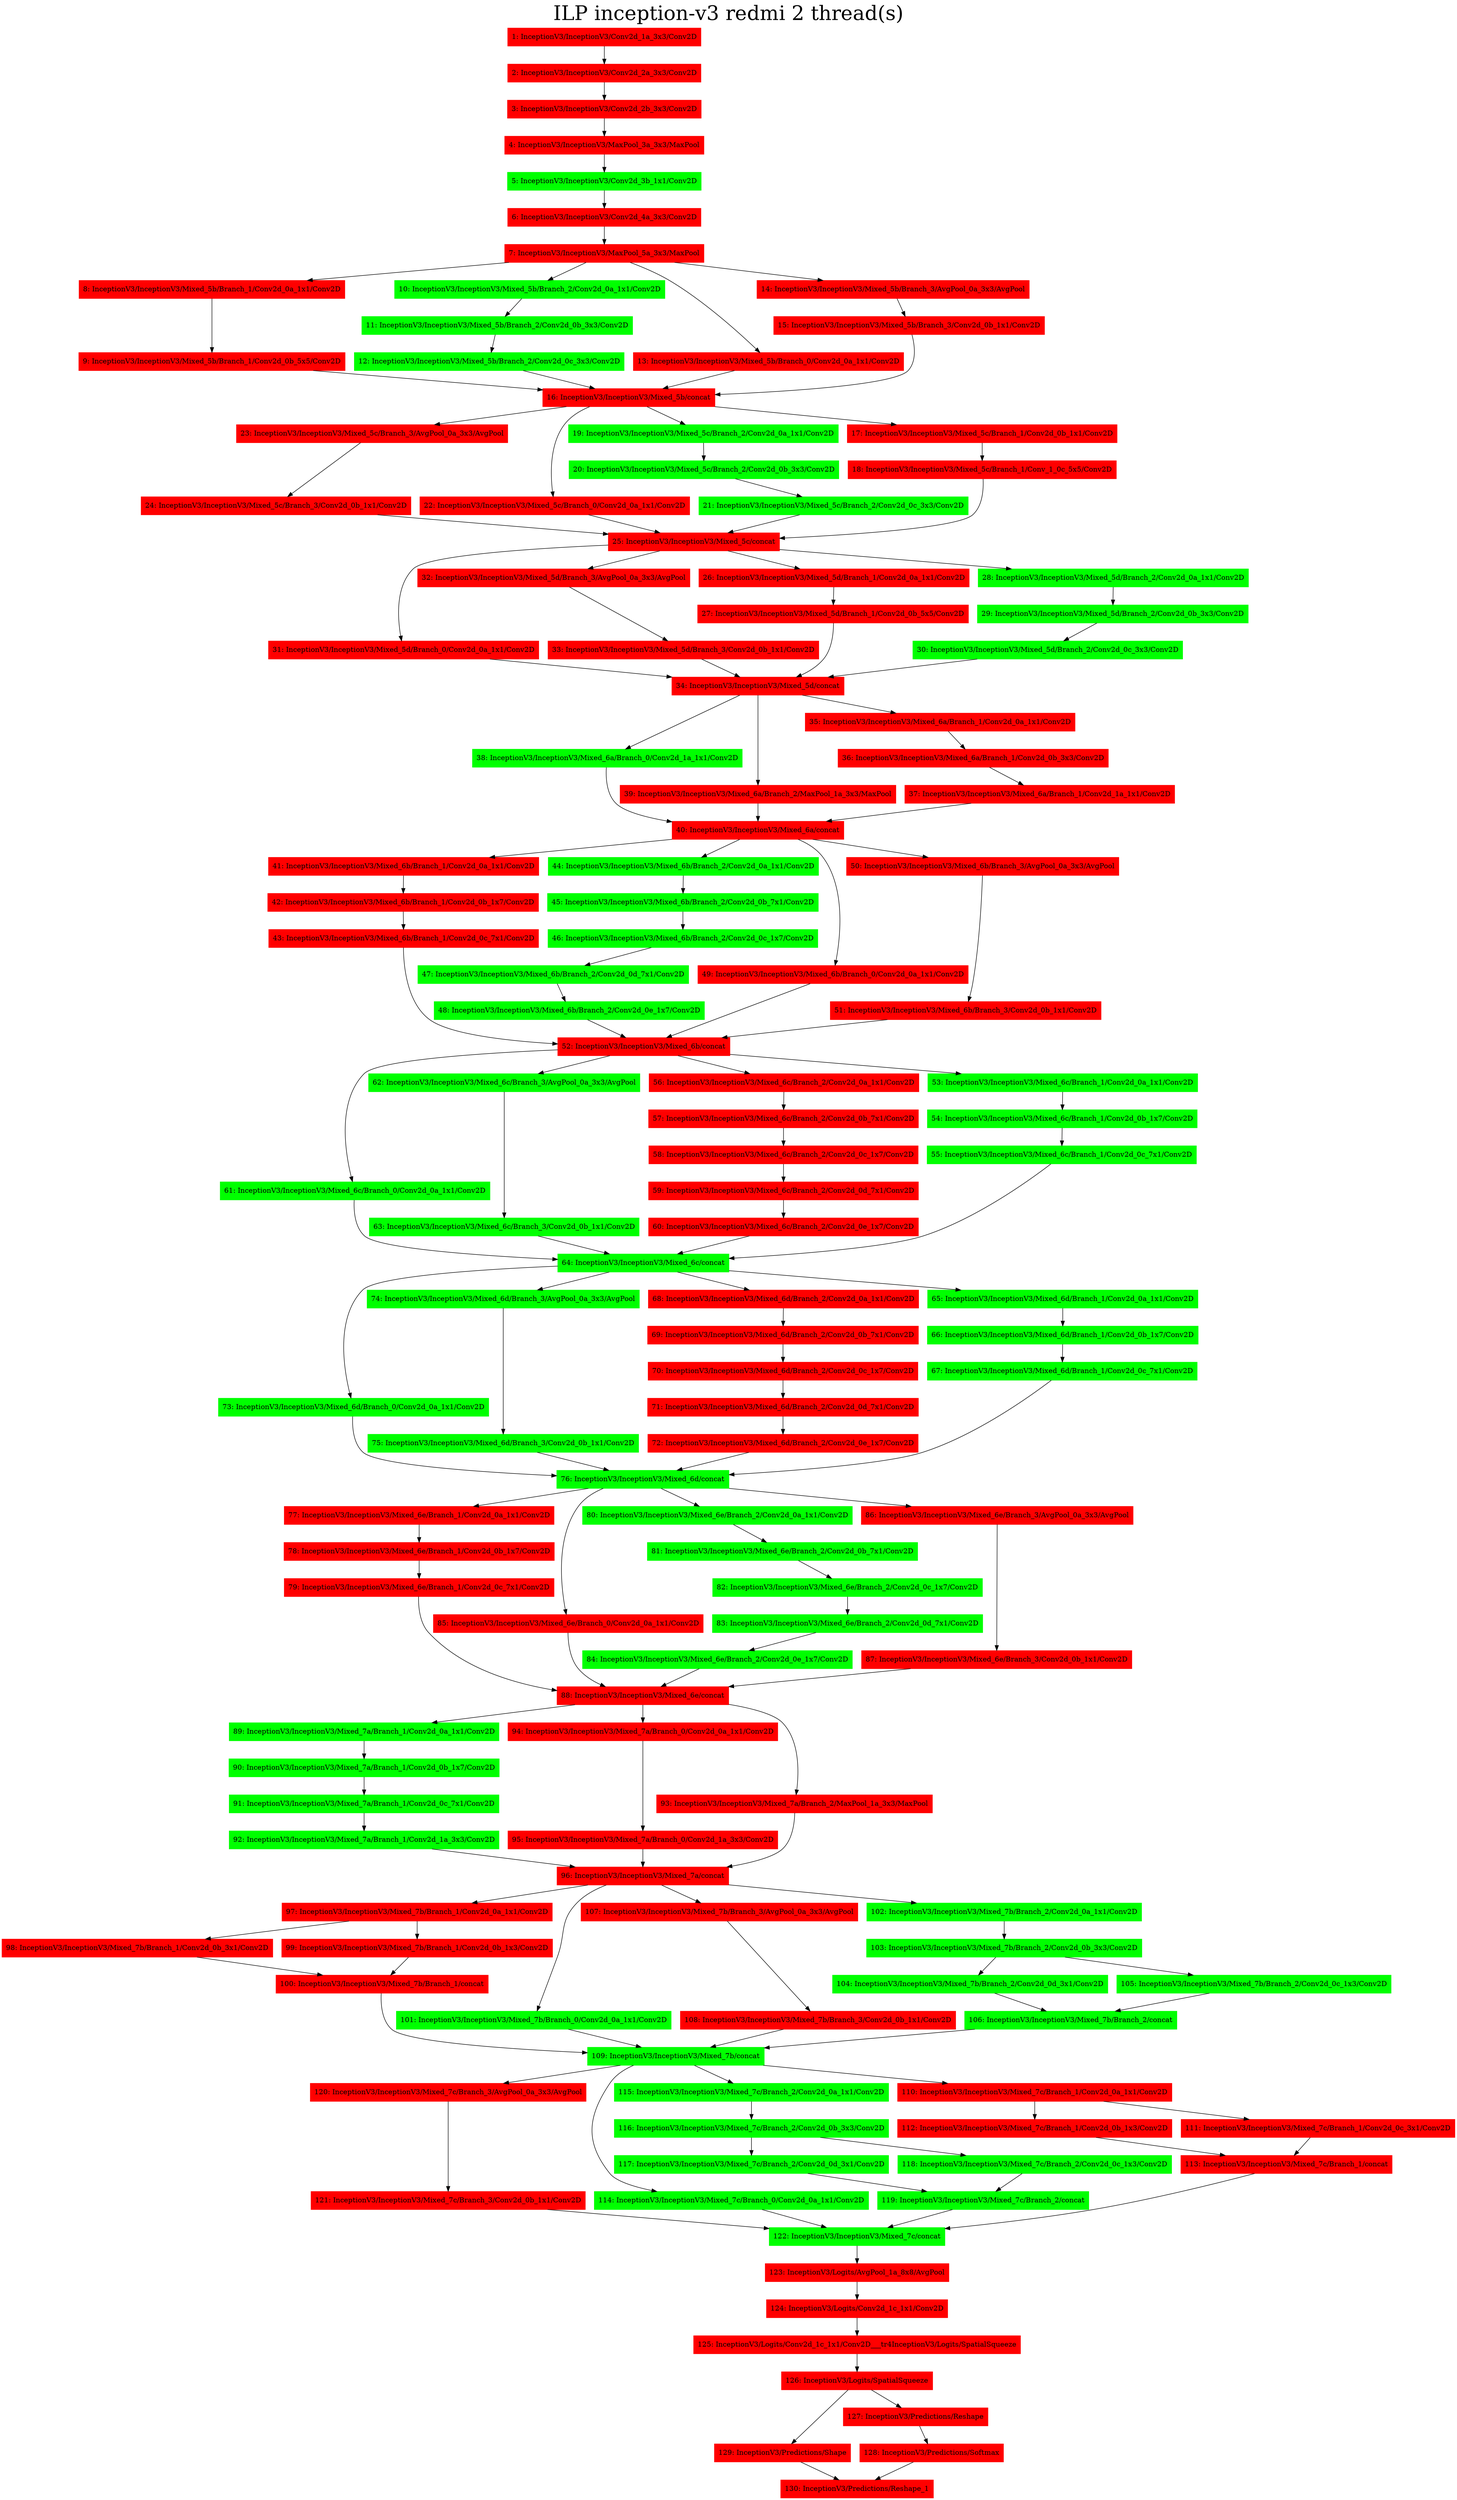 digraph G {
label     = "ILP inception-v3 redmi 2 thread(s)"
    labelloc  =  t // t: Place the graph's title on top.
    fontsize  = 40 // Make title stand out by giving a large font size
    fontcolor = black"1: InceptionV3/InceptionV3/Conv2d_1a_3x3/Conv2D"->"2: InceptionV3/InceptionV3/Conv2d_2a_3x3/Conv2D";
"1: InceptionV3/InceptionV3/Conv2d_1a_3x3/Conv2D" [shape=box,style=filled,color=red];
"2: InceptionV3/InceptionV3/Conv2d_2a_3x3/Conv2D"->"3: InceptionV3/InceptionV3/Conv2d_2b_3x3/Conv2D";
"2: InceptionV3/InceptionV3/Conv2d_2a_3x3/Conv2D" [shape=box,style=filled,color=red];
"3: InceptionV3/InceptionV3/Conv2d_2b_3x3/Conv2D"->"4: InceptionV3/InceptionV3/MaxPool_3a_3x3/MaxPool";
"3: InceptionV3/InceptionV3/Conv2d_2b_3x3/Conv2D" [shape=box,style=filled,color=red];
"4: InceptionV3/InceptionV3/MaxPool_3a_3x3/MaxPool"->"5: InceptionV3/InceptionV3/Conv2d_3b_1x1/Conv2D";
"4: InceptionV3/InceptionV3/MaxPool_3a_3x3/MaxPool" [shape=box,style=filled,color=red];
"5: InceptionV3/InceptionV3/Conv2d_3b_1x1/Conv2D"->"6: InceptionV3/InceptionV3/Conv2d_4a_3x3/Conv2D";
"5: InceptionV3/InceptionV3/Conv2d_3b_1x1/Conv2D" [shape=box,style=filled,color=green];
"6: InceptionV3/InceptionV3/Conv2d_4a_3x3/Conv2D"->"7: InceptionV3/InceptionV3/MaxPool_5a_3x3/MaxPool";
"6: InceptionV3/InceptionV3/Conv2d_4a_3x3/Conv2D" [shape=box,style=filled,color=red];
"7: InceptionV3/InceptionV3/MaxPool_5a_3x3/MaxPool"->"8: InceptionV3/InceptionV3/Mixed_5b/Branch_1/Conv2d_0a_1x1/Conv2D";
"7: InceptionV3/InceptionV3/MaxPool_5a_3x3/MaxPool"->"10: InceptionV3/InceptionV3/Mixed_5b/Branch_2/Conv2d_0a_1x1/Conv2D";
"7: InceptionV3/InceptionV3/MaxPool_5a_3x3/MaxPool"->"13: InceptionV3/InceptionV3/Mixed_5b/Branch_0/Conv2d_0a_1x1/Conv2D";
"7: InceptionV3/InceptionV3/MaxPool_5a_3x3/MaxPool"->"14: InceptionV3/InceptionV3/Mixed_5b/Branch_3/AvgPool_0a_3x3/AvgPool";
"7: InceptionV3/InceptionV3/MaxPool_5a_3x3/MaxPool" [shape=box,style=filled,color=red];
"14: InceptionV3/InceptionV3/Mixed_5b/Branch_3/AvgPool_0a_3x3/AvgPool"->"15: InceptionV3/InceptionV3/Mixed_5b/Branch_3/Conv2d_0b_1x1/Conv2D";
"14: InceptionV3/InceptionV3/Mixed_5b/Branch_3/AvgPool_0a_3x3/AvgPool" [shape=box,style=filled,color=red];
"10: InceptionV3/InceptionV3/Mixed_5b/Branch_2/Conv2d_0a_1x1/Conv2D"->"11: InceptionV3/InceptionV3/Mixed_5b/Branch_2/Conv2d_0b_3x3/Conv2D";
"10: InceptionV3/InceptionV3/Mixed_5b/Branch_2/Conv2d_0a_1x1/Conv2D" [shape=box,style=filled,color=green];
"8: InceptionV3/InceptionV3/Mixed_5b/Branch_1/Conv2d_0a_1x1/Conv2D"->"9: InceptionV3/InceptionV3/Mixed_5b/Branch_1/Conv2d_0b_5x5/Conv2D";
"8: InceptionV3/InceptionV3/Mixed_5b/Branch_1/Conv2d_0a_1x1/Conv2D" [shape=box,style=filled,color=red];
"13: InceptionV3/InceptionV3/Mixed_5b/Branch_0/Conv2d_0a_1x1/Conv2D"->"16: InceptionV3/InceptionV3/Mixed_5b/concat";
"13: InceptionV3/InceptionV3/Mixed_5b/Branch_0/Conv2d_0a_1x1/Conv2D" [shape=box,style=filled,color=red];
"15: InceptionV3/InceptionV3/Mixed_5b/Branch_3/Conv2d_0b_1x1/Conv2D"->"16: InceptionV3/InceptionV3/Mixed_5b/concat";
"15: InceptionV3/InceptionV3/Mixed_5b/Branch_3/Conv2d_0b_1x1/Conv2D" [shape=box,style=filled,color=red];
"11: InceptionV3/InceptionV3/Mixed_5b/Branch_2/Conv2d_0b_3x3/Conv2D"->"12: InceptionV3/InceptionV3/Mixed_5b/Branch_2/Conv2d_0c_3x3/Conv2D";
"11: InceptionV3/InceptionV3/Mixed_5b/Branch_2/Conv2d_0b_3x3/Conv2D" [shape=box,style=filled,color=green];
"9: InceptionV3/InceptionV3/Mixed_5b/Branch_1/Conv2d_0b_5x5/Conv2D"->"16: InceptionV3/InceptionV3/Mixed_5b/concat";
"9: InceptionV3/InceptionV3/Mixed_5b/Branch_1/Conv2d_0b_5x5/Conv2D" [shape=box,style=filled,color=red];
"12: InceptionV3/InceptionV3/Mixed_5b/Branch_2/Conv2d_0c_3x3/Conv2D"->"16: InceptionV3/InceptionV3/Mixed_5b/concat";
"12: InceptionV3/InceptionV3/Mixed_5b/Branch_2/Conv2d_0c_3x3/Conv2D" [shape=box,style=filled,color=green];
"16: InceptionV3/InceptionV3/Mixed_5b/concat"->"23: InceptionV3/InceptionV3/Mixed_5c/Branch_3/AvgPool_0a_3x3/AvgPool";
"16: InceptionV3/InceptionV3/Mixed_5b/concat"->"22: InceptionV3/InceptionV3/Mixed_5c/Branch_0/Conv2d_0a_1x1/Conv2D";
"16: InceptionV3/InceptionV3/Mixed_5b/concat"->"19: InceptionV3/InceptionV3/Mixed_5c/Branch_2/Conv2d_0a_1x1/Conv2D";
"16: InceptionV3/InceptionV3/Mixed_5b/concat"->"17: InceptionV3/InceptionV3/Mixed_5c/Branch_1/Conv2d_0b_1x1/Conv2D";
"16: InceptionV3/InceptionV3/Mixed_5b/concat" [shape=box,style=filled,color=red];
"23: InceptionV3/InceptionV3/Mixed_5c/Branch_3/AvgPool_0a_3x3/AvgPool"->"24: InceptionV3/InceptionV3/Mixed_5c/Branch_3/Conv2d_0b_1x1/Conv2D";
"23: InceptionV3/InceptionV3/Mixed_5c/Branch_3/AvgPool_0a_3x3/AvgPool" [shape=box,style=filled,color=red];
"19: InceptionV3/InceptionV3/Mixed_5c/Branch_2/Conv2d_0a_1x1/Conv2D"->"20: InceptionV3/InceptionV3/Mixed_5c/Branch_2/Conv2d_0b_3x3/Conv2D";
"19: InceptionV3/InceptionV3/Mixed_5c/Branch_2/Conv2d_0a_1x1/Conv2D" [shape=box,style=filled,color=green];
"17: InceptionV3/InceptionV3/Mixed_5c/Branch_1/Conv2d_0b_1x1/Conv2D"->"18: InceptionV3/InceptionV3/Mixed_5c/Branch_1/Conv_1_0c_5x5/Conv2D";
"17: InceptionV3/InceptionV3/Mixed_5c/Branch_1/Conv2d_0b_1x1/Conv2D" [shape=box,style=filled,color=red];
"22: InceptionV3/InceptionV3/Mixed_5c/Branch_0/Conv2d_0a_1x1/Conv2D"->"25: InceptionV3/InceptionV3/Mixed_5c/concat";
"22: InceptionV3/InceptionV3/Mixed_5c/Branch_0/Conv2d_0a_1x1/Conv2D" [shape=box,style=filled,color=red];
"24: InceptionV3/InceptionV3/Mixed_5c/Branch_3/Conv2d_0b_1x1/Conv2D"->"25: InceptionV3/InceptionV3/Mixed_5c/concat";
"24: InceptionV3/InceptionV3/Mixed_5c/Branch_3/Conv2d_0b_1x1/Conv2D" [shape=box,style=filled,color=red];
"20: InceptionV3/InceptionV3/Mixed_5c/Branch_2/Conv2d_0b_3x3/Conv2D"->"21: InceptionV3/InceptionV3/Mixed_5c/Branch_2/Conv2d_0c_3x3/Conv2D";
"20: InceptionV3/InceptionV3/Mixed_5c/Branch_2/Conv2d_0b_3x3/Conv2D" [shape=box,style=filled,color=green];
"18: InceptionV3/InceptionV3/Mixed_5c/Branch_1/Conv_1_0c_5x5/Conv2D"->"25: InceptionV3/InceptionV3/Mixed_5c/concat";
"18: InceptionV3/InceptionV3/Mixed_5c/Branch_1/Conv_1_0c_5x5/Conv2D" [shape=box,style=filled,color=red];
"21: InceptionV3/InceptionV3/Mixed_5c/Branch_2/Conv2d_0c_3x3/Conv2D"->"25: InceptionV3/InceptionV3/Mixed_5c/concat";
"21: InceptionV3/InceptionV3/Mixed_5c/Branch_2/Conv2d_0c_3x3/Conv2D" [shape=box,style=filled,color=green];
"25: InceptionV3/InceptionV3/Mixed_5c/concat"->"31: InceptionV3/InceptionV3/Mixed_5d/Branch_0/Conv2d_0a_1x1/Conv2D";
"25: InceptionV3/InceptionV3/Mixed_5c/concat"->"32: InceptionV3/InceptionV3/Mixed_5d/Branch_3/AvgPool_0a_3x3/AvgPool";
"25: InceptionV3/InceptionV3/Mixed_5c/concat"->"26: InceptionV3/InceptionV3/Mixed_5d/Branch_1/Conv2d_0a_1x1/Conv2D";
"25: InceptionV3/InceptionV3/Mixed_5c/concat"->"28: InceptionV3/InceptionV3/Mixed_5d/Branch_2/Conv2d_0a_1x1/Conv2D";
"25: InceptionV3/InceptionV3/Mixed_5c/concat" [shape=box,style=filled,color=red];
"32: InceptionV3/InceptionV3/Mixed_5d/Branch_3/AvgPool_0a_3x3/AvgPool"->"33: InceptionV3/InceptionV3/Mixed_5d/Branch_3/Conv2d_0b_1x1/Conv2D";
"32: InceptionV3/InceptionV3/Mixed_5d/Branch_3/AvgPool_0a_3x3/AvgPool" [shape=box,style=filled,color=red];
"28: InceptionV3/InceptionV3/Mixed_5d/Branch_2/Conv2d_0a_1x1/Conv2D"->"29: InceptionV3/InceptionV3/Mixed_5d/Branch_2/Conv2d_0b_3x3/Conv2D";
"28: InceptionV3/InceptionV3/Mixed_5d/Branch_2/Conv2d_0a_1x1/Conv2D" [shape=box,style=filled,color=green];
"26: InceptionV3/InceptionV3/Mixed_5d/Branch_1/Conv2d_0a_1x1/Conv2D"->"27: InceptionV3/InceptionV3/Mixed_5d/Branch_1/Conv2d_0b_5x5/Conv2D";
"26: InceptionV3/InceptionV3/Mixed_5d/Branch_1/Conv2d_0a_1x1/Conv2D" [shape=box,style=filled,color=red];
"31: InceptionV3/InceptionV3/Mixed_5d/Branch_0/Conv2d_0a_1x1/Conv2D"->"34: InceptionV3/InceptionV3/Mixed_5d/concat";
"31: InceptionV3/InceptionV3/Mixed_5d/Branch_0/Conv2d_0a_1x1/Conv2D" [shape=box,style=filled,color=red];
"33: InceptionV3/InceptionV3/Mixed_5d/Branch_3/Conv2d_0b_1x1/Conv2D"->"34: InceptionV3/InceptionV3/Mixed_5d/concat";
"33: InceptionV3/InceptionV3/Mixed_5d/Branch_3/Conv2d_0b_1x1/Conv2D" [shape=box,style=filled,color=red];
"29: InceptionV3/InceptionV3/Mixed_5d/Branch_2/Conv2d_0b_3x3/Conv2D"->"30: InceptionV3/InceptionV3/Mixed_5d/Branch_2/Conv2d_0c_3x3/Conv2D";
"29: InceptionV3/InceptionV3/Mixed_5d/Branch_2/Conv2d_0b_3x3/Conv2D" [shape=box,style=filled,color=green];
"27: InceptionV3/InceptionV3/Mixed_5d/Branch_1/Conv2d_0b_5x5/Conv2D"->"34: InceptionV3/InceptionV3/Mixed_5d/concat";
"27: InceptionV3/InceptionV3/Mixed_5d/Branch_1/Conv2d_0b_5x5/Conv2D" [shape=box,style=filled,color=red];
"30: InceptionV3/InceptionV3/Mixed_5d/Branch_2/Conv2d_0c_3x3/Conv2D"->"34: InceptionV3/InceptionV3/Mixed_5d/concat";
"30: InceptionV3/InceptionV3/Mixed_5d/Branch_2/Conv2d_0c_3x3/Conv2D" [shape=box,style=filled,color=green];
"34: InceptionV3/InceptionV3/Mixed_5d/concat"->"38: InceptionV3/InceptionV3/Mixed_6a/Branch_0/Conv2d_1a_1x1/Conv2D";
"34: InceptionV3/InceptionV3/Mixed_5d/concat"->"39: InceptionV3/InceptionV3/Mixed_6a/Branch_2/MaxPool_1a_3x3/MaxPool";
"34: InceptionV3/InceptionV3/Mixed_5d/concat"->"35: InceptionV3/InceptionV3/Mixed_6a/Branch_1/Conv2d_0a_1x1/Conv2D";
"34: InceptionV3/InceptionV3/Mixed_5d/concat" [shape=box,style=filled,color=red];
"39: InceptionV3/InceptionV3/Mixed_6a/Branch_2/MaxPool_1a_3x3/MaxPool"->"40: InceptionV3/InceptionV3/Mixed_6a/concat";
"39: InceptionV3/InceptionV3/Mixed_6a/Branch_2/MaxPool_1a_3x3/MaxPool" [shape=box,style=filled,color=red];
"35: InceptionV3/InceptionV3/Mixed_6a/Branch_1/Conv2d_0a_1x1/Conv2D"->"36: InceptionV3/InceptionV3/Mixed_6a/Branch_1/Conv2d_0b_3x3/Conv2D";
"35: InceptionV3/InceptionV3/Mixed_6a/Branch_1/Conv2d_0a_1x1/Conv2D" [shape=box,style=filled,color=red];
"38: InceptionV3/InceptionV3/Mixed_6a/Branch_0/Conv2d_1a_1x1/Conv2D"->"40: InceptionV3/InceptionV3/Mixed_6a/concat";
"38: InceptionV3/InceptionV3/Mixed_6a/Branch_0/Conv2d_1a_1x1/Conv2D" [shape=box,style=filled,color=green];
"36: InceptionV3/InceptionV3/Mixed_6a/Branch_1/Conv2d_0b_3x3/Conv2D"->"37: InceptionV3/InceptionV3/Mixed_6a/Branch_1/Conv2d_1a_1x1/Conv2D";
"36: InceptionV3/InceptionV3/Mixed_6a/Branch_1/Conv2d_0b_3x3/Conv2D" [shape=box,style=filled,color=red];
"37: InceptionV3/InceptionV3/Mixed_6a/Branch_1/Conv2d_1a_1x1/Conv2D"->"40: InceptionV3/InceptionV3/Mixed_6a/concat";
"37: InceptionV3/InceptionV3/Mixed_6a/Branch_1/Conv2d_1a_1x1/Conv2D" [shape=box,style=filled,color=red];
"40: InceptionV3/InceptionV3/Mixed_6a/concat"->"41: InceptionV3/InceptionV3/Mixed_6b/Branch_1/Conv2d_0a_1x1/Conv2D";
"40: InceptionV3/InceptionV3/Mixed_6a/concat"->"44: InceptionV3/InceptionV3/Mixed_6b/Branch_2/Conv2d_0a_1x1/Conv2D";
"40: InceptionV3/InceptionV3/Mixed_6a/concat"->"49: InceptionV3/InceptionV3/Mixed_6b/Branch_0/Conv2d_0a_1x1/Conv2D";
"40: InceptionV3/InceptionV3/Mixed_6a/concat"->"50: InceptionV3/InceptionV3/Mixed_6b/Branch_3/AvgPool_0a_3x3/AvgPool";
"40: InceptionV3/InceptionV3/Mixed_6a/concat" [shape=box,style=filled,color=red];
"50: InceptionV3/InceptionV3/Mixed_6b/Branch_3/AvgPool_0a_3x3/AvgPool"->"51: InceptionV3/InceptionV3/Mixed_6b/Branch_3/Conv2d_0b_1x1/Conv2D";
"50: InceptionV3/InceptionV3/Mixed_6b/Branch_3/AvgPool_0a_3x3/AvgPool" [shape=box,style=filled,color=red];
"44: InceptionV3/InceptionV3/Mixed_6b/Branch_2/Conv2d_0a_1x1/Conv2D"->"45: InceptionV3/InceptionV3/Mixed_6b/Branch_2/Conv2d_0b_7x1/Conv2D";
"44: InceptionV3/InceptionV3/Mixed_6b/Branch_2/Conv2d_0a_1x1/Conv2D" [shape=box,style=filled,color=green];
"41: InceptionV3/InceptionV3/Mixed_6b/Branch_1/Conv2d_0a_1x1/Conv2D"->"42: InceptionV3/InceptionV3/Mixed_6b/Branch_1/Conv2d_0b_1x7/Conv2D";
"41: InceptionV3/InceptionV3/Mixed_6b/Branch_1/Conv2d_0a_1x1/Conv2D" [shape=box,style=filled,color=red];
"49: InceptionV3/InceptionV3/Mixed_6b/Branch_0/Conv2d_0a_1x1/Conv2D"->"52: InceptionV3/InceptionV3/Mixed_6b/concat";
"49: InceptionV3/InceptionV3/Mixed_6b/Branch_0/Conv2d_0a_1x1/Conv2D" [shape=box,style=filled,color=red];
"51: InceptionV3/InceptionV3/Mixed_6b/Branch_3/Conv2d_0b_1x1/Conv2D"->"52: InceptionV3/InceptionV3/Mixed_6b/concat";
"51: InceptionV3/InceptionV3/Mixed_6b/Branch_3/Conv2d_0b_1x1/Conv2D" [shape=box,style=filled,color=red];
"45: InceptionV3/InceptionV3/Mixed_6b/Branch_2/Conv2d_0b_7x1/Conv2D"->"46: InceptionV3/InceptionV3/Mixed_6b/Branch_2/Conv2d_0c_1x7/Conv2D";
"45: InceptionV3/InceptionV3/Mixed_6b/Branch_2/Conv2d_0b_7x1/Conv2D" [shape=box,style=filled,color=green];
"42: InceptionV3/InceptionV3/Mixed_6b/Branch_1/Conv2d_0b_1x7/Conv2D"->"43: InceptionV3/InceptionV3/Mixed_6b/Branch_1/Conv2d_0c_7x1/Conv2D";
"42: InceptionV3/InceptionV3/Mixed_6b/Branch_1/Conv2d_0b_1x7/Conv2D" [shape=box,style=filled,color=red];
"46: InceptionV3/InceptionV3/Mixed_6b/Branch_2/Conv2d_0c_1x7/Conv2D"->"47: InceptionV3/InceptionV3/Mixed_6b/Branch_2/Conv2d_0d_7x1/Conv2D";
"46: InceptionV3/InceptionV3/Mixed_6b/Branch_2/Conv2d_0c_1x7/Conv2D" [shape=box,style=filled,color=green];
"43: InceptionV3/InceptionV3/Mixed_6b/Branch_1/Conv2d_0c_7x1/Conv2D"->"52: InceptionV3/InceptionV3/Mixed_6b/concat";
"43: InceptionV3/InceptionV3/Mixed_6b/Branch_1/Conv2d_0c_7x1/Conv2D" [shape=box,style=filled,color=red];
"47: InceptionV3/InceptionV3/Mixed_6b/Branch_2/Conv2d_0d_7x1/Conv2D"->"48: InceptionV3/InceptionV3/Mixed_6b/Branch_2/Conv2d_0e_1x7/Conv2D";
"47: InceptionV3/InceptionV3/Mixed_6b/Branch_2/Conv2d_0d_7x1/Conv2D" [shape=box,style=filled,color=green];
"48: InceptionV3/InceptionV3/Mixed_6b/Branch_2/Conv2d_0e_1x7/Conv2D"->"52: InceptionV3/InceptionV3/Mixed_6b/concat";
"48: InceptionV3/InceptionV3/Mixed_6b/Branch_2/Conv2d_0e_1x7/Conv2D" [shape=box,style=filled,color=green];
"52: InceptionV3/InceptionV3/Mixed_6b/concat"->"61: InceptionV3/InceptionV3/Mixed_6c/Branch_0/Conv2d_0a_1x1/Conv2D";
"52: InceptionV3/InceptionV3/Mixed_6b/concat"->"62: InceptionV3/InceptionV3/Mixed_6c/Branch_3/AvgPool_0a_3x3/AvgPool";
"52: InceptionV3/InceptionV3/Mixed_6b/concat"->"56: InceptionV3/InceptionV3/Mixed_6c/Branch_2/Conv2d_0a_1x1/Conv2D";
"52: InceptionV3/InceptionV3/Mixed_6b/concat"->"53: InceptionV3/InceptionV3/Mixed_6c/Branch_1/Conv2d_0a_1x1/Conv2D";
"52: InceptionV3/InceptionV3/Mixed_6b/concat" [shape=box,style=filled,color=red];
"62: InceptionV3/InceptionV3/Mixed_6c/Branch_3/AvgPool_0a_3x3/AvgPool"->"63: InceptionV3/InceptionV3/Mixed_6c/Branch_3/Conv2d_0b_1x1/Conv2D";
"62: InceptionV3/InceptionV3/Mixed_6c/Branch_3/AvgPool_0a_3x3/AvgPool" [shape=box,style=filled,color=green];
"56: InceptionV3/InceptionV3/Mixed_6c/Branch_2/Conv2d_0a_1x1/Conv2D"->"57: InceptionV3/InceptionV3/Mixed_6c/Branch_2/Conv2d_0b_7x1/Conv2D";
"56: InceptionV3/InceptionV3/Mixed_6c/Branch_2/Conv2d_0a_1x1/Conv2D" [shape=box,style=filled,color=red];
"53: InceptionV3/InceptionV3/Mixed_6c/Branch_1/Conv2d_0a_1x1/Conv2D"->"54: InceptionV3/InceptionV3/Mixed_6c/Branch_1/Conv2d_0b_1x7/Conv2D";
"53: InceptionV3/InceptionV3/Mixed_6c/Branch_1/Conv2d_0a_1x1/Conv2D" [shape=box,style=filled,color=green];
"61: InceptionV3/InceptionV3/Mixed_6c/Branch_0/Conv2d_0a_1x1/Conv2D"->"64: InceptionV3/InceptionV3/Mixed_6c/concat";
"61: InceptionV3/InceptionV3/Mixed_6c/Branch_0/Conv2d_0a_1x1/Conv2D" [shape=box,style=filled,color=green];
"63: InceptionV3/InceptionV3/Mixed_6c/Branch_3/Conv2d_0b_1x1/Conv2D"->"64: InceptionV3/InceptionV3/Mixed_6c/concat";
"63: InceptionV3/InceptionV3/Mixed_6c/Branch_3/Conv2d_0b_1x1/Conv2D" [shape=box,style=filled,color=green];
"57: InceptionV3/InceptionV3/Mixed_6c/Branch_2/Conv2d_0b_7x1/Conv2D"->"58: InceptionV3/InceptionV3/Mixed_6c/Branch_2/Conv2d_0c_1x7/Conv2D";
"57: InceptionV3/InceptionV3/Mixed_6c/Branch_2/Conv2d_0b_7x1/Conv2D" [shape=box,style=filled,color=red];
"54: InceptionV3/InceptionV3/Mixed_6c/Branch_1/Conv2d_0b_1x7/Conv2D"->"55: InceptionV3/InceptionV3/Mixed_6c/Branch_1/Conv2d_0c_7x1/Conv2D";
"54: InceptionV3/InceptionV3/Mixed_6c/Branch_1/Conv2d_0b_1x7/Conv2D" [shape=box,style=filled,color=green];
"58: InceptionV3/InceptionV3/Mixed_6c/Branch_2/Conv2d_0c_1x7/Conv2D"->"59: InceptionV3/InceptionV3/Mixed_6c/Branch_2/Conv2d_0d_7x1/Conv2D";
"58: InceptionV3/InceptionV3/Mixed_6c/Branch_2/Conv2d_0c_1x7/Conv2D" [shape=box,style=filled,color=red];
"55: InceptionV3/InceptionV3/Mixed_6c/Branch_1/Conv2d_0c_7x1/Conv2D"->"64: InceptionV3/InceptionV3/Mixed_6c/concat";
"55: InceptionV3/InceptionV3/Mixed_6c/Branch_1/Conv2d_0c_7x1/Conv2D" [shape=box,style=filled,color=green];
"59: InceptionV3/InceptionV3/Mixed_6c/Branch_2/Conv2d_0d_7x1/Conv2D"->"60: InceptionV3/InceptionV3/Mixed_6c/Branch_2/Conv2d_0e_1x7/Conv2D";
"59: InceptionV3/InceptionV3/Mixed_6c/Branch_2/Conv2d_0d_7x1/Conv2D" [shape=box,style=filled,color=red];
"60: InceptionV3/InceptionV3/Mixed_6c/Branch_2/Conv2d_0e_1x7/Conv2D"->"64: InceptionV3/InceptionV3/Mixed_6c/concat";
"60: InceptionV3/InceptionV3/Mixed_6c/Branch_2/Conv2d_0e_1x7/Conv2D" [shape=box,style=filled,color=red];
"64: InceptionV3/InceptionV3/Mixed_6c/concat"->"73: InceptionV3/InceptionV3/Mixed_6d/Branch_0/Conv2d_0a_1x1/Conv2D";
"64: InceptionV3/InceptionV3/Mixed_6c/concat"->"74: InceptionV3/InceptionV3/Mixed_6d/Branch_3/AvgPool_0a_3x3/AvgPool";
"64: InceptionV3/InceptionV3/Mixed_6c/concat"->"68: InceptionV3/InceptionV3/Mixed_6d/Branch_2/Conv2d_0a_1x1/Conv2D";
"64: InceptionV3/InceptionV3/Mixed_6c/concat"->"65: InceptionV3/InceptionV3/Mixed_6d/Branch_1/Conv2d_0a_1x1/Conv2D";
"64: InceptionV3/InceptionV3/Mixed_6c/concat" [shape=box,style=filled,color=green];
"74: InceptionV3/InceptionV3/Mixed_6d/Branch_3/AvgPool_0a_3x3/AvgPool"->"75: InceptionV3/InceptionV3/Mixed_6d/Branch_3/Conv2d_0b_1x1/Conv2D";
"74: InceptionV3/InceptionV3/Mixed_6d/Branch_3/AvgPool_0a_3x3/AvgPool" [shape=box,style=filled,color=green];
"68: InceptionV3/InceptionV3/Mixed_6d/Branch_2/Conv2d_0a_1x1/Conv2D"->"69: InceptionV3/InceptionV3/Mixed_6d/Branch_2/Conv2d_0b_7x1/Conv2D";
"68: InceptionV3/InceptionV3/Mixed_6d/Branch_2/Conv2d_0a_1x1/Conv2D" [shape=box,style=filled,color=red];
"65: InceptionV3/InceptionV3/Mixed_6d/Branch_1/Conv2d_0a_1x1/Conv2D"->"66: InceptionV3/InceptionV3/Mixed_6d/Branch_1/Conv2d_0b_1x7/Conv2D";
"65: InceptionV3/InceptionV3/Mixed_6d/Branch_1/Conv2d_0a_1x1/Conv2D" [shape=box,style=filled,color=green];
"73: InceptionV3/InceptionV3/Mixed_6d/Branch_0/Conv2d_0a_1x1/Conv2D"->"76: InceptionV3/InceptionV3/Mixed_6d/concat";
"73: InceptionV3/InceptionV3/Mixed_6d/Branch_0/Conv2d_0a_1x1/Conv2D" [shape=box,style=filled,color=green];
"75: InceptionV3/InceptionV3/Mixed_6d/Branch_3/Conv2d_0b_1x1/Conv2D"->"76: InceptionV3/InceptionV3/Mixed_6d/concat";
"75: InceptionV3/InceptionV3/Mixed_6d/Branch_3/Conv2d_0b_1x1/Conv2D" [shape=box,style=filled,color=green];
"69: InceptionV3/InceptionV3/Mixed_6d/Branch_2/Conv2d_0b_7x1/Conv2D"->"70: InceptionV3/InceptionV3/Mixed_6d/Branch_2/Conv2d_0c_1x7/Conv2D";
"69: InceptionV3/InceptionV3/Mixed_6d/Branch_2/Conv2d_0b_7x1/Conv2D" [shape=box,style=filled,color=red];
"66: InceptionV3/InceptionV3/Mixed_6d/Branch_1/Conv2d_0b_1x7/Conv2D"->"67: InceptionV3/InceptionV3/Mixed_6d/Branch_1/Conv2d_0c_7x1/Conv2D";
"66: InceptionV3/InceptionV3/Mixed_6d/Branch_1/Conv2d_0b_1x7/Conv2D" [shape=box,style=filled,color=green];
"70: InceptionV3/InceptionV3/Mixed_6d/Branch_2/Conv2d_0c_1x7/Conv2D"->"71: InceptionV3/InceptionV3/Mixed_6d/Branch_2/Conv2d_0d_7x1/Conv2D";
"70: InceptionV3/InceptionV3/Mixed_6d/Branch_2/Conv2d_0c_1x7/Conv2D" [shape=box,style=filled,color=red];
"67: InceptionV3/InceptionV3/Mixed_6d/Branch_1/Conv2d_0c_7x1/Conv2D"->"76: InceptionV3/InceptionV3/Mixed_6d/concat";
"67: InceptionV3/InceptionV3/Mixed_6d/Branch_1/Conv2d_0c_7x1/Conv2D" [shape=box,style=filled,color=green];
"71: InceptionV3/InceptionV3/Mixed_6d/Branch_2/Conv2d_0d_7x1/Conv2D"->"72: InceptionV3/InceptionV3/Mixed_6d/Branch_2/Conv2d_0e_1x7/Conv2D";
"71: InceptionV3/InceptionV3/Mixed_6d/Branch_2/Conv2d_0d_7x1/Conv2D" [shape=box,style=filled,color=red];
"72: InceptionV3/InceptionV3/Mixed_6d/Branch_2/Conv2d_0e_1x7/Conv2D"->"76: InceptionV3/InceptionV3/Mixed_6d/concat";
"72: InceptionV3/InceptionV3/Mixed_6d/Branch_2/Conv2d_0e_1x7/Conv2D" [shape=box,style=filled,color=red];
"76: InceptionV3/InceptionV3/Mixed_6d/concat"->"77: InceptionV3/InceptionV3/Mixed_6e/Branch_1/Conv2d_0a_1x1/Conv2D";
"76: InceptionV3/InceptionV3/Mixed_6d/concat"->"85: InceptionV3/InceptionV3/Mixed_6e/Branch_0/Conv2d_0a_1x1/Conv2D";
"76: InceptionV3/InceptionV3/Mixed_6d/concat"->"80: InceptionV3/InceptionV3/Mixed_6e/Branch_2/Conv2d_0a_1x1/Conv2D";
"76: InceptionV3/InceptionV3/Mixed_6d/concat"->"86: InceptionV3/InceptionV3/Mixed_6e/Branch_3/AvgPool_0a_3x3/AvgPool";
"76: InceptionV3/InceptionV3/Mixed_6d/concat" [shape=box,style=filled,color=green];
"86: InceptionV3/InceptionV3/Mixed_6e/Branch_3/AvgPool_0a_3x3/AvgPool"->"87: InceptionV3/InceptionV3/Mixed_6e/Branch_3/Conv2d_0b_1x1/Conv2D";
"86: InceptionV3/InceptionV3/Mixed_6e/Branch_3/AvgPool_0a_3x3/AvgPool" [shape=box,style=filled,color=red];
"80: InceptionV3/InceptionV3/Mixed_6e/Branch_2/Conv2d_0a_1x1/Conv2D"->"81: InceptionV3/InceptionV3/Mixed_6e/Branch_2/Conv2d_0b_7x1/Conv2D";
"80: InceptionV3/InceptionV3/Mixed_6e/Branch_2/Conv2d_0a_1x1/Conv2D" [shape=box,style=filled,color=green];
"77: InceptionV3/InceptionV3/Mixed_6e/Branch_1/Conv2d_0a_1x1/Conv2D"->"78: InceptionV3/InceptionV3/Mixed_6e/Branch_1/Conv2d_0b_1x7/Conv2D";
"77: InceptionV3/InceptionV3/Mixed_6e/Branch_1/Conv2d_0a_1x1/Conv2D" [shape=box,style=filled,color=red];
"85: InceptionV3/InceptionV3/Mixed_6e/Branch_0/Conv2d_0a_1x1/Conv2D"->"88: InceptionV3/InceptionV3/Mixed_6e/concat";
"85: InceptionV3/InceptionV3/Mixed_6e/Branch_0/Conv2d_0a_1x1/Conv2D" [shape=box,style=filled,color=red];
"87: InceptionV3/InceptionV3/Mixed_6e/Branch_3/Conv2d_0b_1x1/Conv2D"->"88: InceptionV3/InceptionV3/Mixed_6e/concat";
"87: InceptionV3/InceptionV3/Mixed_6e/Branch_3/Conv2d_0b_1x1/Conv2D" [shape=box,style=filled,color=red];
"81: InceptionV3/InceptionV3/Mixed_6e/Branch_2/Conv2d_0b_7x1/Conv2D"->"82: InceptionV3/InceptionV3/Mixed_6e/Branch_2/Conv2d_0c_1x7/Conv2D";
"81: InceptionV3/InceptionV3/Mixed_6e/Branch_2/Conv2d_0b_7x1/Conv2D" [shape=box,style=filled,color=green];
"78: InceptionV3/InceptionV3/Mixed_6e/Branch_1/Conv2d_0b_1x7/Conv2D"->"79: InceptionV3/InceptionV3/Mixed_6e/Branch_1/Conv2d_0c_7x1/Conv2D";
"78: InceptionV3/InceptionV3/Mixed_6e/Branch_1/Conv2d_0b_1x7/Conv2D" [shape=box,style=filled,color=red];
"82: InceptionV3/InceptionV3/Mixed_6e/Branch_2/Conv2d_0c_1x7/Conv2D"->"83: InceptionV3/InceptionV3/Mixed_6e/Branch_2/Conv2d_0d_7x1/Conv2D";
"82: InceptionV3/InceptionV3/Mixed_6e/Branch_2/Conv2d_0c_1x7/Conv2D" [shape=box,style=filled,color=green];
"79: InceptionV3/InceptionV3/Mixed_6e/Branch_1/Conv2d_0c_7x1/Conv2D"->"88: InceptionV3/InceptionV3/Mixed_6e/concat";
"79: InceptionV3/InceptionV3/Mixed_6e/Branch_1/Conv2d_0c_7x1/Conv2D" [shape=box,style=filled,color=red];
"83: InceptionV3/InceptionV3/Mixed_6e/Branch_2/Conv2d_0d_7x1/Conv2D"->"84: InceptionV3/InceptionV3/Mixed_6e/Branch_2/Conv2d_0e_1x7/Conv2D";
"83: InceptionV3/InceptionV3/Mixed_6e/Branch_2/Conv2d_0d_7x1/Conv2D" [shape=box,style=filled,color=green];
"84: InceptionV3/InceptionV3/Mixed_6e/Branch_2/Conv2d_0e_1x7/Conv2D"->"88: InceptionV3/InceptionV3/Mixed_6e/concat";
"84: InceptionV3/InceptionV3/Mixed_6e/Branch_2/Conv2d_0e_1x7/Conv2D" [shape=box,style=filled,color=green];
"88: InceptionV3/InceptionV3/Mixed_6e/concat"->"89: InceptionV3/InceptionV3/Mixed_7a/Branch_1/Conv2d_0a_1x1/Conv2D";
"88: InceptionV3/InceptionV3/Mixed_6e/concat"->"94: InceptionV3/InceptionV3/Mixed_7a/Branch_0/Conv2d_0a_1x1/Conv2D";
"88: InceptionV3/InceptionV3/Mixed_6e/concat"->"93: InceptionV3/InceptionV3/Mixed_7a/Branch_2/MaxPool_1a_3x3/MaxPool";
"88: InceptionV3/InceptionV3/Mixed_6e/concat" [shape=box,style=filled,color=red];
"93: InceptionV3/InceptionV3/Mixed_7a/Branch_2/MaxPool_1a_3x3/MaxPool"->"96: InceptionV3/InceptionV3/Mixed_7a/concat";
"93: InceptionV3/InceptionV3/Mixed_7a/Branch_2/MaxPool_1a_3x3/MaxPool" [shape=box,style=filled,color=red];
"89: InceptionV3/InceptionV3/Mixed_7a/Branch_1/Conv2d_0a_1x1/Conv2D"->"90: InceptionV3/InceptionV3/Mixed_7a/Branch_1/Conv2d_0b_1x7/Conv2D";
"89: InceptionV3/InceptionV3/Mixed_7a/Branch_1/Conv2d_0a_1x1/Conv2D" [shape=box,style=filled,color=green];
"94: InceptionV3/InceptionV3/Mixed_7a/Branch_0/Conv2d_0a_1x1/Conv2D"->"95: InceptionV3/InceptionV3/Mixed_7a/Branch_0/Conv2d_1a_3x3/Conv2D";
"94: InceptionV3/InceptionV3/Mixed_7a/Branch_0/Conv2d_0a_1x1/Conv2D" [shape=box,style=filled,color=red];
"90: InceptionV3/InceptionV3/Mixed_7a/Branch_1/Conv2d_0b_1x7/Conv2D"->"91: InceptionV3/InceptionV3/Mixed_7a/Branch_1/Conv2d_0c_7x1/Conv2D";
"90: InceptionV3/InceptionV3/Mixed_7a/Branch_1/Conv2d_0b_1x7/Conv2D" [shape=box,style=filled,color=green];
"95: InceptionV3/InceptionV3/Mixed_7a/Branch_0/Conv2d_1a_3x3/Conv2D"->"96: InceptionV3/InceptionV3/Mixed_7a/concat";
"95: InceptionV3/InceptionV3/Mixed_7a/Branch_0/Conv2d_1a_3x3/Conv2D" [shape=box,style=filled,color=red];
"91: InceptionV3/InceptionV3/Mixed_7a/Branch_1/Conv2d_0c_7x1/Conv2D"->"92: InceptionV3/InceptionV3/Mixed_7a/Branch_1/Conv2d_1a_3x3/Conv2D";
"91: InceptionV3/InceptionV3/Mixed_7a/Branch_1/Conv2d_0c_7x1/Conv2D" [shape=box,style=filled,color=green];
"92: InceptionV3/InceptionV3/Mixed_7a/Branch_1/Conv2d_1a_3x3/Conv2D"->"96: InceptionV3/InceptionV3/Mixed_7a/concat";
"92: InceptionV3/InceptionV3/Mixed_7a/Branch_1/Conv2d_1a_3x3/Conv2D" [shape=box,style=filled,color=green];
"96: InceptionV3/InceptionV3/Mixed_7a/concat"->"97: InceptionV3/InceptionV3/Mixed_7b/Branch_1/Conv2d_0a_1x1/Conv2D";
"96: InceptionV3/InceptionV3/Mixed_7a/concat"->"101: InceptionV3/InceptionV3/Mixed_7b/Branch_0/Conv2d_0a_1x1/Conv2D";
"96: InceptionV3/InceptionV3/Mixed_7a/concat"->"107: InceptionV3/InceptionV3/Mixed_7b/Branch_3/AvgPool_0a_3x3/AvgPool";
"96: InceptionV3/InceptionV3/Mixed_7a/concat"->"102: InceptionV3/InceptionV3/Mixed_7b/Branch_2/Conv2d_0a_1x1/Conv2D";
"96: InceptionV3/InceptionV3/Mixed_7a/concat" [shape=box,style=filled,color=red];
"107: InceptionV3/InceptionV3/Mixed_7b/Branch_3/AvgPool_0a_3x3/AvgPool"->"108: InceptionV3/InceptionV3/Mixed_7b/Branch_3/Conv2d_0b_1x1/Conv2D";
"107: InceptionV3/InceptionV3/Mixed_7b/Branch_3/AvgPool_0a_3x3/AvgPool" [shape=box,style=filled,color=red];
"102: InceptionV3/InceptionV3/Mixed_7b/Branch_2/Conv2d_0a_1x1/Conv2D"->"103: InceptionV3/InceptionV3/Mixed_7b/Branch_2/Conv2d_0b_3x3/Conv2D";
"102: InceptionV3/InceptionV3/Mixed_7b/Branch_2/Conv2d_0a_1x1/Conv2D" [shape=box,style=filled,color=green];
"97: InceptionV3/InceptionV3/Mixed_7b/Branch_1/Conv2d_0a_1x1/Conv2D"->"98: InceptionV3/InceptionV3/Mixed_7b/Branch_1/Conv2d_0b_3x1/Conv2D";
"97: InceptionV3/InceptionV3/Mixed_7b/Branch_1/Conv2d_0a_1x1/Conv2D"->"99: InceptionV3/InceptionV3/Mixed_7b/Branch_1/Conv2d_0b_1x3/Conv2D";
"97: InceptionV3/InceptionV3/Mixed_7b/Branch_1/Conv2d_0a_1x1/Conv2D" [shape=box,style=filled,color=red];
"101: InceptionV3/InceptionV3/Mixed_7b/Branch_0/Conv2d_0a_1x1/Conv2D"->"109: InceptionV3/InceptionV3/Mixed_7b/concat";
"101: InceptionV3/InceptionV3/Mixed_7b/Branch_0/Conv2d_0a_1x1/Conv2D" [shape=box,style=filled,color=green];
"108: InceptionV3/InceptionV3/Mixed_7b/Branch_3/Conv2d_0b_1x1/Conv2D"->"109: InceptionV3/InceptionV3/Mixed_7b/concat";
"108: InceptionV3/InceptionV3/Mixed_7b/Branch_3/Conv2d_0b_1x1/Conv2D" [shape=box,style=filled,color=red];
"103: InceptionV3/InceptionV3/Mixed_7b/Branch_2/Conv2d_0b_3x3/Conv2D"->"104: InceptionV3/InceptionV3/Mixed_7b/Branch_2/Conv2d_0d_3x1/Conv2D";
"103: InceptionV3/InceptionV3/Mixed_7b/Branch_2/Conv2d_0b_3x3/Conv2D"->"105: InceptionV3/InceptionV3/Mixed_7b/Branch_2/Conv2d_0c_1x3/Conv2D";
"103: InceptionV3/InceptionV3/Mixed_7b/Branch_2/Conv2d_0b_3x3/Conv2D" [shape=box,style=filled,color=green];
"98: InceptionV3/InceptionV3/Mixed_7b/Branch_1/Conv2d_0b_3x1/Conv2D"->"100: InceptionV3/InceptionV3/Mixed_7b/Branch_1/concat";
"98: InceptionV3/InceptionV3/Mixed_7b/Branch_1/Conv2d_0b_3x1/Conv2D" [shape=box,style=filled,color=red];
"99: InceptionV3/InceptionV3/Mixed_7b/Branch_1/Conv2d_0b_1x3/Conv2D"->"100: InceptionV3/InceptionV3/Mixed_7b/Branch_1/concat";
"99: InceptionV3/InceptionV3/Mixed_7b/Branch_1/Conv2d_0b_1x3/Conv2D" [shape=box,style=filled,color=red];
"104: InceptionV3/InceptionV3/Mixed_7b/Branch_2/Conv2d_0d_3x1/Conv2D"->"106: InceptionV3/InceptionV3/Mixed_7b/Branch_2/concat";
"104: InceptionV3/InceptionV3/Mixed_7b/Branch_2/Conv2d_0d_3x1/Conv2D" [shape=box,style=filled,color=green];
"105: InceptionV3/InceptionV3/Mixed_7b/Branch_2/Conv2d_0c_1x3/Conv2D"->"106: InceptionV3/InceptionV3/Mixed_7b/Branch_2/concat";
"105: InceptionV3/InceptionV3/Mixed_7b/Branch_2/Conv2d_0c_1x3/Conv2D" [shape=box,style=filled,color=green];
"100: InceptionV3/InceptionV3/Mixed_7b/Branch_1/concat"->"109: InceptionV3/InceptionV3/Mixed_7b/concat";
"100: InceptionV3/InceptionV3/Mixed_7b/Branch_1/concat" [shape=box,style=filled,color=red];
"106: InceptionV3/InceptionV3/Mixed_7b/Branch_2/concat"->"109: InceptionV3/InceptionV3/Mixed_7b/concat";
"106: InceptionV3/InceptionV3/Mixed_7b/Branch_2/concat" [shape=box,style=filled,color=green];
"109: InceptionV3/InceptionV3/Mixed_7b/concat"->"120: InceptionV3/InceptionV3/Mixed_7c/Branch_3/AvgPool_0a_3x3/AvgPool";
"109: InceptionV3/InceptionV3/Mixed_7b/concat"->"114: InceptionV3/InceptionV3/Mixed_7c/Branch_0/Conv2d_0a_1x1/Conv2D";
"109: InceptionV3/InceptionV3/Mixed_7b/concat"->"115: InceptionV3/InceptionV3/Mixed_7c/Branch_2/Conv2d_0a_1x1/Conv2D";
"109: InceptionV3/InceptionV3/Mixed_7b/concat"->"110: InceptionV3/InceptionV3/Mixed_7c/Branch_1/Conv2d_0a_1x1/Conv2D";
"109: InceptionV3/InceptionV3/Mixed_7b/concat" [shape=box,style=filled,color=green];
"120: InceptionV3/InceptionV3/Mixed_7c/Branch_3/AvgPool_0a_3x3/AvgPool"->"121: InceptionV3/InceptionV3/Mixed_7c/Branch_3/Conv2d_0b_1x1/Conv2D";
"120: InceptionV3/InceptionV3/Mixed_7c/Branch_3/AvgPool_0a_3x3/AvgPool" [shape=box,style=filled,color=red];
"115: InceptionV3/InceptionV3/Mixed_7c/Branch_2/Conv2d_0a_1x1/Conv2D"->"116: InceptionV3/InceptionV3/Mixed_7c/Branch_2/Conv2d_0b_3x3/Conv2D";
"115: InceptionV3/InceptionV3/Mixed_7c/Branch_2/Conv2d_0a_1x1/Conv2D" [shape=box,style=filled,color=green];
"110: InceptionV3/InceptionV3/Mixed_7c/Branch_1/Conv2d_0a_1x1/Conv2D"->"112: InceptionV3/InceptionV3/Mixed_7c/Branch_1/Conv2d_0b_1x3/Conv2D";
"110: InceptionV3/InceptionV3/Mixed_7c/Branch_1/Conv2d_0a_1x1/Conv2D"->"111: InceptionV3/InceptionV3/Mixed_7c/Branch_1/Conv2d_0c_3x1/Conv2D";
"110: InceptionV3/InceptionV3/Mixed_7c/Branch_1/Conv2d_0a_1x1/Conv2D" [shape=box,style=filled,color=red];
"114: InceptionV3/InceptionV3/Mixed_7c/Branch_0/Conv2d_0a_1x1/Conv2D"->"122: InceptionV3/InceptionV3/Mixed_7c/concat";
"114: InceptionV3/InceptionV3/Mixed_7c/Branch_0/Conv2d_0a_1x1/Conv2D" [shape=box,style=filled,color=green];
"121: InceptionV3/InceptionV3/Mixed_7c/Branch_3/Conv2d_0b_1x1/Conv2D"->"122: InceptionV3/InceptionV3/Mixed_7c/concat";
"121: InceptionV3/InceptionV3/Mixed_7c/Branch_3/Conv2d_0b_1x1/Conv2D" [shape=box,style=filled,color=red];
"116: InceptionV3/InceptionV3/Mixed_7c/Branch_2/Conv2d_0b_3x3/Conv2D"->"117: InceptionV3/InceptionV3/Mixed_7c/Branch_2/Conv2d_0d_3x1/Conv2D";
"116: InceptionV3/InceptionV3/Mixed_7c/Branch_2/Conv2d_0b_3x3/Conv2D"->"118: InceptionV3/InceptionV3/Mixed_7c/Branch_2/Conv2d_0c_1x3/Conv2D";
"116: InceptionV3/InceptionV3/Mixed_7c/Branch_2/Conv2d_0b_3x3/Conv2D" [shape=box,style=filled,color=green];
"111: InceptionV3/InceptionV3/Mixed_7c/Branch_1/Conv2d_0c_3x1/Conv2D"->"113: InceptionV3/InceptionV3/Mixed_7c/Branch_1/concat";
"111: InceptionV3/InceptionV3/Mixed_7c/Branch_1/Conv2d_0c_3x1/Conv2D" [shape=box,style=filled,color=red];
"112: InceptionV3/InceptionV3/Mixed_7c/Branch_1/Conv2d_0b_1x3/Conv2D"->"113: InceptionV3/InceptionV3/Mixed_7c/Branch_1/concat";
"112: InceptionV3/InceptionV3/Mixed_7c/Branch_1/Conv2d_0b_1x3/Conv2D" [shape=box,style=filled,color=red];
"117: InceptionV3/InceptionV3/Mixed_7c/Branch_2/Conv2d_0d_3x1/Conv2D"->"119: InceptionV3/InceptionV3/Mixed_7c/Branch_2/concat";
"117: InceptionV3/InceptionV3/Mixed_7c/Branch_2/Conv2d_0d_3x1/Conv2D" [shape=box,style=filled,color=green];
"118: InceptionV3/InceptionV3/Mixed_7c/Branch_2/Conv2d_0c_1x3/Conv2D"->"119: InceptionV3/InceptionV3/Mixed_7c/Branch_2/concat";
"118: InceptionV3/InceptionV3/Mixed_7c/Branch_2/Conv2d_0c_1x3/Conv2D" [shape=box,style=filled,color=green];
"113: InceptionV3/InceptionV3/Mixed_7c/Branch_1/concat"->"122: InceptionV3/InceptionV3/Mixed_7c/concat";
"113: InceptionV3/InceptionV3/Mixed_7c/Branch_1/concat" [shape=box,style=filled,color=red];
"119: InceptionV3/InceptionV3/Mixed_7c/Branch_2/concat"->"122: InceptionV3/InceptionV3/Mixed_7c/concat";
"119: InceptionV3/InceptionV3/Mixed_7c/Branch_2/concat" [shape=box,style=filled,color=green];
"122: InceptionV3/InceptionV3/Mixed_7c/concat"->"123: InceptionV3/Logits/AvgPool_1a_8x8/AvgPool";
"122: InceptionV3/InceptionV3/Mixed_7c/concat" [shape=box,style=filled,color=green];
"123: InceptionV3/Logits/AvgPool_1a_8x8/AvgPool"->"124: InceptionV3/Logits/Conv2d_1c_1x1/Conv2D";
"123: InceptionV3/Logits/AvgPool_1a_8x8/AvgPool" [shape=box,style=filled,color=red];
"124: InceptionV3/Logits/Conv2d_1c_1x1/Conv2D"->"125: InceptionV3/Logits/Conv2d_1c_1x1/Conv2D___tr4InceptionV3/Logits/SpatialSqueeze";
"124: InceptionV3/Logits/Conv2d_1c_1x1/Conv2D" [shape=box,style=filled,color=red];
"125: InceptionV3/Logits/Conv2d_1c_1x1/Conv2D___tr4InceptionV3/Logits/SpatialSqueeze"->"126: InceptionV3/Logits/SpatialSqueeze";
"125: InceptionV3/Logits/Conv2d_1c_1x1/Conv2D___tr4InceptionV3/Logits/SpatialSqueeze" [shape=box,style=filled,color=red];
"126: InceptionV3/Logits/SpatialSqueeze"->"129: InceptionV3/Predictions/Shape";
"126: InceptionV3/Logits/SpatialSqueeze"->"127: InceptionV3/Predictions/Reshape";
"126: InceptionV3/Logits/SpatialSqueeze" [shape=box,style=filled,color=red];
"129: InceptionV3/Predictions/Shape"->"130: InceptionV3/Predictions/Reshape_1";
"129: InceptionV3/Predictions/Shape" [shape=box,style=filled,color=red];
"127: InceptionV3/Predictions/Reshape"->"128: InceptionV3/Predictions/Softmax";
"127: InceptionV3/Predictions/Reshape" [shape=box,style=filled,color=red];
"128: InceptionV3/Predictions/Softmax"->"130: InceptionV3/Predictions/Reshape_1";
"128: InceptionV3/Predictions/Softmax" [shape=box,style=filled,color=red];
"130: InceptionV3/Predictions/Reshape_1" [shape=box,style=filled,color=red];
}